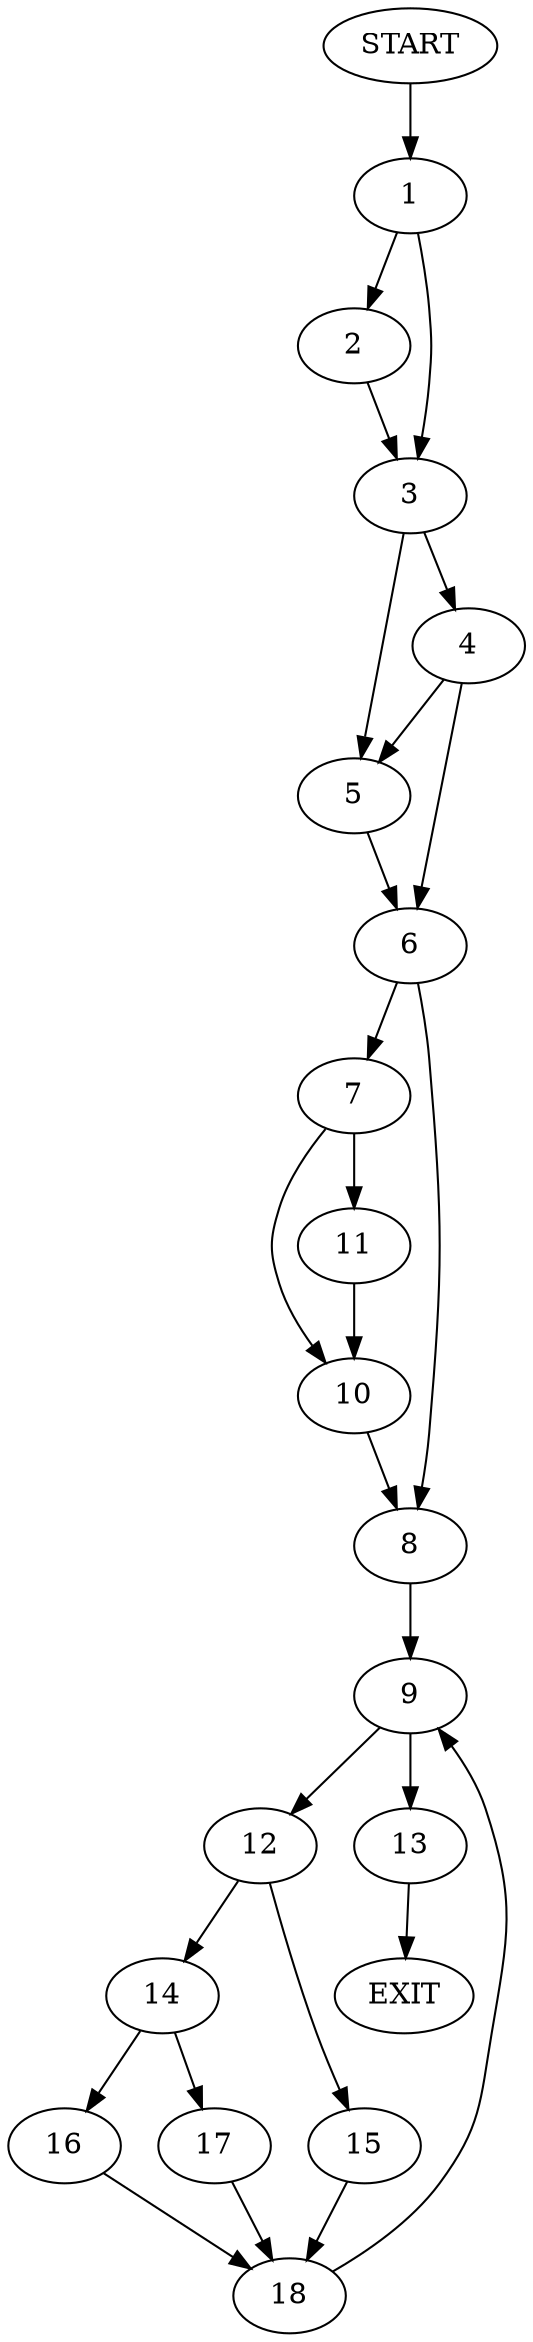 digraph {
0 [label="START"]
19 [label="EXIT"]
0 -> 1
1 -> 2
1 -> 3
3 -> 4
3 -> 5
2 -> 3
4 -> 6
4 -> 5
5 -> 6
6 -> 7
6 -> 8
8 -> 9
7 -> 10
7 -> 11
11 -> 10
10 -> 8
9 -> 12
9 -> 13
12 -> 14
12 -> 15
13 -> 19
14 -> 16
14 -> 17
15 -> 18
18 -> 9
17 -> 18
16 -> 18
}
